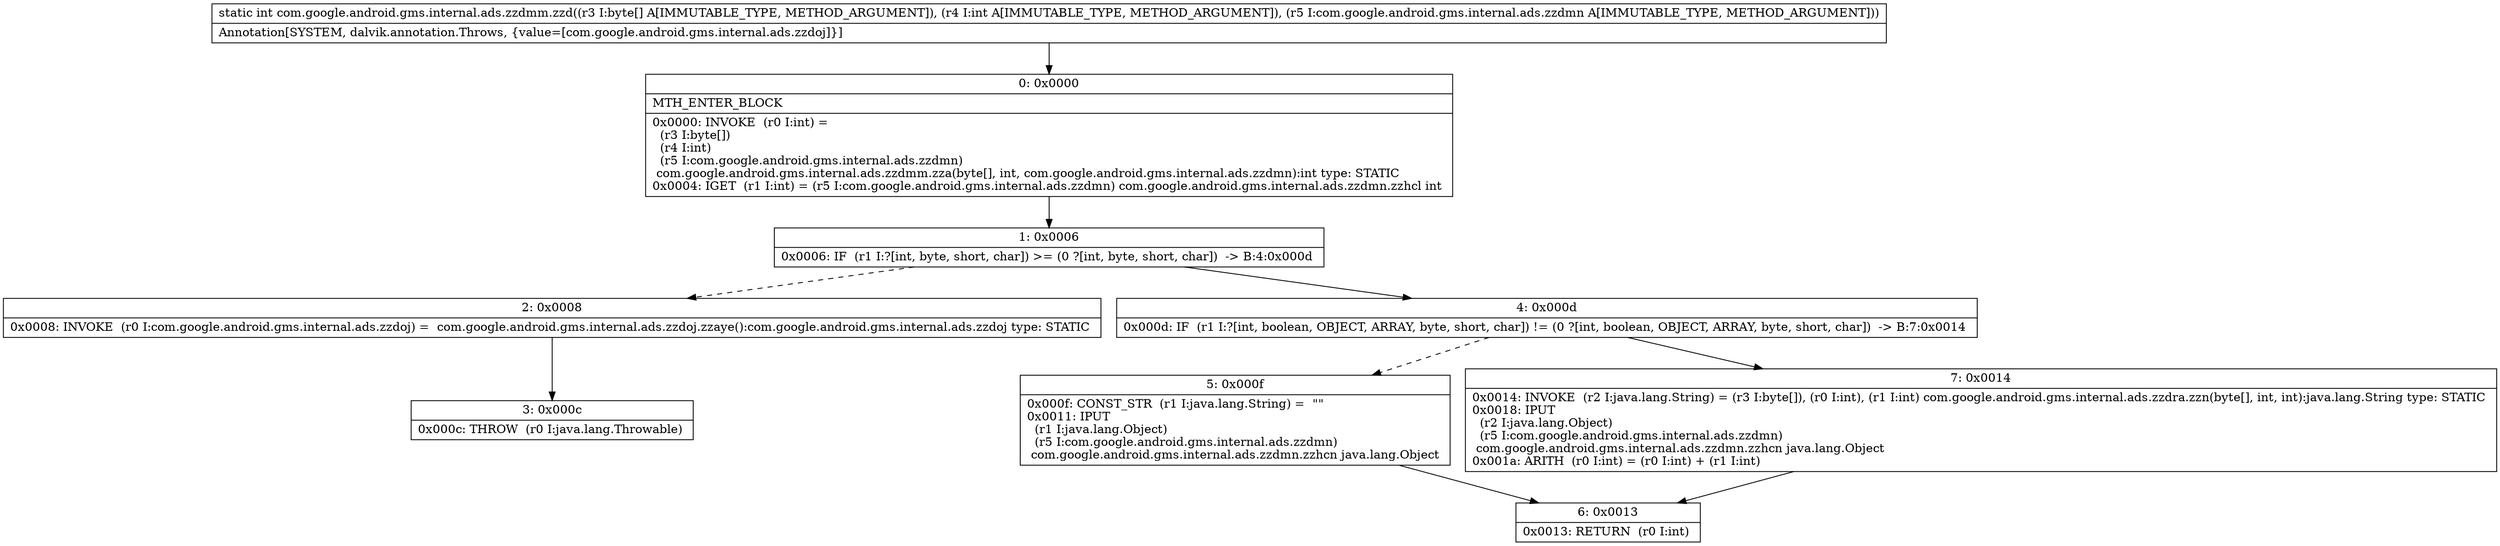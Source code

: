digraph "CFG forcom.google.android.gms.internal.ads.zzdmm.zzd([BILcom\/google\/android\/gms\/internal\/ads\/zzdmn;)I" {
Node_0 [shape=record,label="{0\:\ 0x0000|MTH_ENTER_BLOCK\l|0x0000: INVOKE  (r0 I:int) = \l  (r3 I:byte[])\l  (r4 I:int)\l  (r5 I:com.google.android.gms.internal.ads.zzdmn)\l com.google.android.gms.internal.ads.zzdmm.zza(byte[], int, com.google.android.gms.internal.ads.zzdmn):int type: STATIC \l0x0004: IGET  (r1 I:int) = (r5 I:com.google.android.gms.internal.ads.zzdmn) com.google.android.gms.internal.ads.zzdmn.zzhcl int \l}"];
Node_1 [shape=record,label="{1\:\ 0x0006|0x0006: IF  (r1 I:?[int, byte, short, char]) \>= (0 ?[int, byte, short, char])  \-\> B:4:0x000d \l}"];
Node_2 [shape=record,label="{2\:\ 0x0008|0x0008: INVOKE  (r0 I:com.google.android.gms.internal.ads.zzdoj) =  com.google.android.gms.internal.ads.zzdoj.zzaye():com.google.android.gms.internal.ads.zzdoj type: STATIC \l}"];
Node_3 [shape=record,label="{3\:\ 0x000c|0x000c: THROW  (r0 I:java.lang.Throwable) \l}"];
Node_4 [shape=record,label="{4\:\ 0x000d|0x000d: IF  (r1 I:?[int, boolean, OBJECT, ARRAY, byte, short, char]) != (0 ?[int, boolean, OBJECT, ARRAY, byte, short, char])  \-\> B:7:0x0014 \l}"];
Node_5 [shape=record,label="{5\:\ 0x000f|0x000f: CONST_STR  (r1 I:java.lang.String) =  \"\" \l0x0011: IPUT  \l  (r1 I:java.lang.Object)\l  (r5 I:com.google.android.gms.internal.ads.zzdmn)\l com.google.android.gms.internal.ads.zzdmn.zzhcn java.lang.Object \l}"];
Node_6 [shape=record,label="{6\:\ 0x0013|0x0013: RETURN  (r0 I:int) \l}"];
Node_7 [shape=record,label="{7\:\ 0x0014|0x0014: INVOKE  (r2 I:java.lang.String) = (r3 I:byte[]), (r0 I:int), (r1 I:int) com.google.android.gms.internal.ads.zzdra.zzn(byte[], int, int):java.lang.String type: STATIC \l0x0018: IPUT  \l  (r2 I:java.lang.Object)\l  (r5 I:com.google.android.gms.internal.ads.zzdmn)\l com.google.android.gms.internal.ads.zzdmn.zzhcn java.lang.Object \l0x001a: ARITH  (r0 I:int) = (r0 I:int) + (r1 I:int) \l}"];
MethodNode[shape=record,label="{static int com.google.android.gms.internal.ads.zzdmm.zzd((r3 I:byte[] A[IMMUTABLE_TYPE, METHOD_ARGUMENT]), (r4 I:int A[IMMUTABLE_TYPE, METHOD_ARGUMENT]), (r5 I:com.google.android.gms.internal.ads.zzdmn A[IMMUTABLE_TYPE, METHOD_ARGUMENT]))  | Annotation[SYSTEM, dalvik.annotation.Throws, \{value=[com.google.android.gms.internal.ads.zzdoj]\}]\l}"];
MethodNode -> Node_0;
Node_0 -> Node_1;
Node_1 -> Node_2[style=dashed];
Node_1 -> Node_4;
Node_2 -> Node_3;
Node_4 -> Node_5[style=dashed];
Node_4 -> Node_7;
Node_5 -> Node_6;
Node_7 -> Node_6;
}

